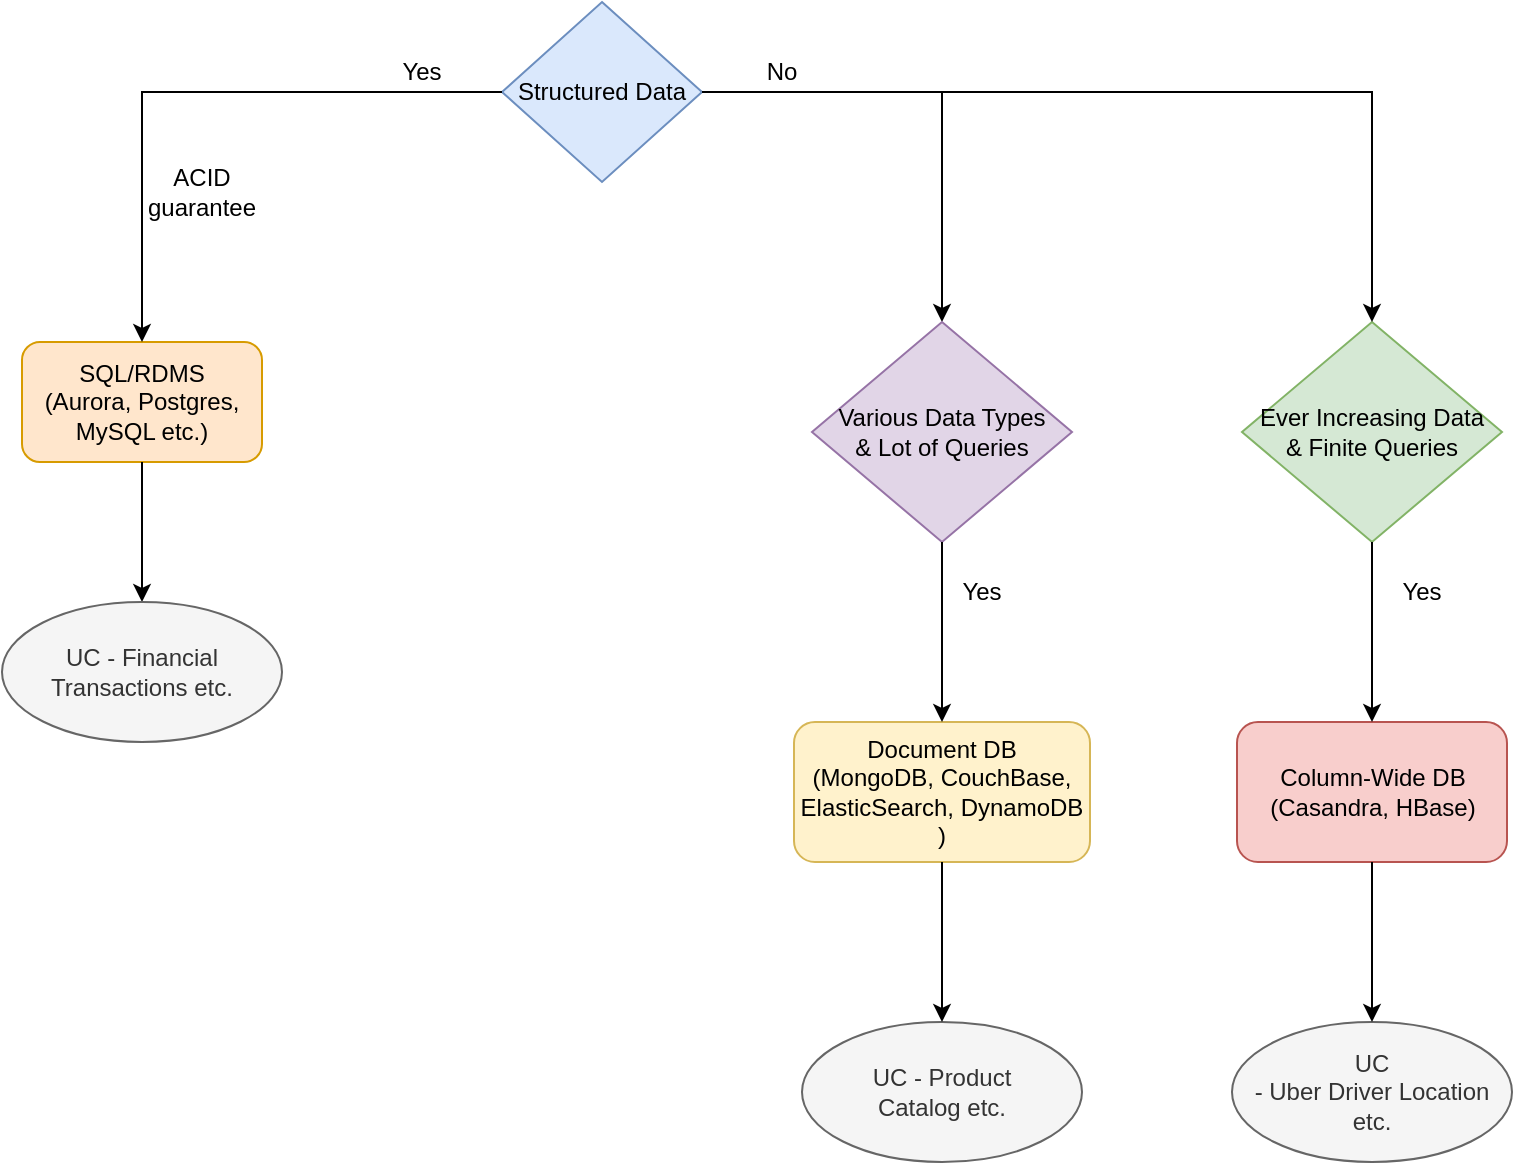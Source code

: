 <mxfile version="20.3.6" type="github">
  <diagram id="WJcpJdLpVQAO5bj-L5qH" name="Page-1">
    <mxGraphModel dx="946" dy="526" grid="1" gridSize="10" guides="1" tooltips="1" connect="1" arrows="1" fold="1" page="1" pageScale="1" pageWidth="850" pageHeight="1100" math="0" shadow="0">
      <root>
        <mxCell id="0" />
        <mxCell id="1" parent="0" />
        <mxCell id="1aiNwclXw_bC3SveTIxH-3" value="Structured Data" style="rhombus;whiteSpace=wrap;html=1;fillColor=#dae8fc;strokeColor=#6c8ebf;" vertex="1" parent="1">
          <mxGeometry x="400" y="70" width="100" height="90" as="geometry" />
        </mxCell>
        <mxCell id="1aiNwclXw_bC3SveTIxH-4" value="&lt;div&gt;SQL/RDMS &lt;br&gt;&lt;/div&gt;&lt;div&gt;(Aurora, Postgres, MySQL etc.)&lt;br&gt;&lt;/div&gt;" style="rounded=1;whiteSpace=wrap;html=1;fillColor=#ffe6cc;strokeColor=#d79b00;" vertex="1" parent="1">
          <mxGeometry x="160" y="240" width="120" height="60" as="geometry" />
        </mxCell>
        <mxCell id="1aiNwclXw_bC3SveTIxH-7" value="" style="endArrow=classic;html=1;rounded=0;exitX=0;exitY=0.5;exitDx=0;exitDy=0;entryX=0.5;entryY=0;entryDx=0;entryDy=0;edgeStyle=orthogonalEdgeStyle;" edge="1" parent="1" source="1aiNwclXw_bC3SveTIxH-3" target="1aiNwclXw_bC3SveTIxH-4">
          <mxGeometry width="50" height="50" relative="1" as="geometry">
            <mxPoint x="400" y="340" as="sourcePoint" />
            <mxPoint x="450" y="290" as="targetPoint" />
          </mxGeometry>
        </mxCell>
        <mxCell id="1aiNwclXw_bC3SveTIxH-8" value="ACID guarantee" style="text;html=1;strokeColor=none;fillColor=none;align=center;verticalAlign=middle;whiteSpace=wrap;rounded=0;" vertex="1" parent="1">
          <mxGeometry x="220" y="150" width="60" height="30" as="geometry" />
        </mxCell>
        <mxCell id="1aiNwclXw_bC3SveTIxH-9" value="Yes" style="text;html=1;strokeColor=none;fillColor=none;align=center;verticalAlign=middle;whiteSpace=wrap;rounded=0;" vertex="1" parent="1">
          <mxGeometry x="330" y="90" width="60" height="30" as="geometry" />
        </mxCell>
        <mxCell id="1aiNwclXw_bC3SveTIxH-10" value="&lt;div&gt;Document DB&lt;/div&gt;&lt;div&gt;(MongoDB, CouchBase, ElasticSearch, DynamoDB )&lt;br&gt;&lt;/div&gt;" style="rounded=1;whiteSpace=wrap;html=1;fillColor=#fff2cc;strokeColor=#d6b656;" vertex="1" parent="1">
          <mxGeometry x="546" y="430" width="148" height="70" as="geometry" />
        </mxCell>
        <mxCell id="1aiNwclXw_bC3SveTIxH-11" value="" style="endArrow=classic;html=1;rounded=0;exitX=1;exitY=0.5;exitDx=0;exitDy=0;edgeStyle=orthogonalEdgeStyle;entryX=0.5;entryY=0;entryDx=0;entryDy=0;" edge="1" parent="1" source="1aiNwclXw_bC3SveTIxH-3" target="1aiNwclXw_bC3SveTIxH-14">
          <mxGeometry width="50" height="50" relative="1" as="geometry">
            <mxPoint x="530" y="340" as="sourcePoint" />
            <mxPoint x="620" y="230" as="targetPoint" />
          </mxGeometry>
        </mxCell>
        <mxCell id="1aiNwclXw_bC3SveTIxH-14" value="&lt;div&gt;Various Data Types&lt;/div&gt;&lt;div&gt;&amp;amp; Lot of Queries&lt;/div&gt;" style="rhombus;whiteSpace=wrap;html=1;fillColor=#e1d5e7;strokeColor=#9673a6;" vertex="1" parent="1">
          <mxGeometry x="555" y="230" width="130" height="110" as="geometry" />
        </mxCell>
        <mxCell id="1aiNwclXw_bC3SveTIxH-15" value="" style="endArrow=classic;html=1;rounded=0;exitX=0.5;exitY=1;exitDx=0;exitDy=0;entryX=0.5;entryY=0;entryDx=0;entryDy=0;" edge="1" parent="1" source="1aiNwclXw_bC3SveTIxH-14" target="1aiNwclXw_bC3SveTIxH-10">
          <mxGeometry width="50" height="50" relative="1" as="geometry">
            <mxPoint x="430" y="340" as="sourcePoint" />
            <mxPoint x="623" y="440" as="targetPoint" />
          </mxGeometry>
        </mxCell>
        <mxCell id="1aiNwclXw_bC3SveTIxH-16" value="Yes" style="text;html=1;strokeColor=none;fillColor=none;align=center;verticalAlign=middle;whiteSpace=wrap;rounded=0;" vertex="1" parent="1">
          <mxGeometry x="610" y="350" width="60" height="30" as="geometry" />
        </mxCell>
        <mxCell id="1aiNwclXw_bC3SveTIxH-17" value="&lt;div&gt;Ever Increasing Data&lt;/div&gt;&lt;div&gt;&amp;amp; Finite Queries&lt;br&gt; &lt;/div&gt;" style="rhombus;whiteSpace=wrap;html=1;fillColor=#d5e8d4;strokeColor=#82b366;" vertex="1" parent="1">
          <mxGeometry x="770" y="230" width="130" height="110" as="geometry" />
        </mxCell>
        <mxCell id="1aiNwclXw_bC3SveTIxH-20" value="" style="endArrow=classic;html=1;rounded=0;exitX=1;exitY=0.5;exitDx=0;exitDy=0;entryX=0.5;entryY=0;entryDx=0;entryDy=0;edgeStyle=orthogonalEdgeStyle;" edge="1" parent="1" source="1aiNwclXw_bC3SveTIxH-3" target="1aiNwclXw_bC3SveTIxH-17">
          <mxGeometry width="50" height="50" relative="1" as="geometry">
            <mxPoint x="430" y="390" as="sourcePoint" />
            <mxPoint x="480" y="340" as="targetPoint" />
          </mxGeometry>
        </mxCell>
        <mxCell id="1aiNwclXw_bC3SveTIxH-21" value="&lt;div&gt;Column-Wide DB&lt;br&gt;&lt;/div&gt;&lt;div&gt;(Casandra, HBase)&lt;br&gt;&lt;/div&gt;" style="rounded=1;whiteSpace=wrap;html=1;fillColor=#f8cecc;strokeColor=#b85450;" vertex="1" parent="1">
          <mxGeometry x="767.5" y="430" width="135" height="70" as="geometry" />
        </mxCell>
        <mxCell id="1aiNwclXw_bC3SveTIxH-22" value="" style="endArrow=classic;html=1;rounded=0;exitX=0.5;exitY=1;exitDx=0;exitDy=0;entryX=0.5;entryY=0;entryDx=0;entryDy=0;" edge="1" parent="1" source="1aiNwclXw_bC3SveTIxH-17" target="1aiNwclXw_bC3SveTIxH-21">
          <mxGeometry width="50" height="50" relative="1" as="geometry">
            <mxPoint x="430" y="390" as="sourcePoint" />
            <mxPoint x="480" y="340" as="targetPoint" />
          </mxGeometry>
        </mxCell>
        <mxCell id="1aiNwclXw_bC3SveTIxH-23" value="Yes" style="text;html=1;strokeColor=none;fillColor=none;align=center;verticalAlign=middle;whiteSpace=wrap;rounded=0;" vertex="1" parent="1">
          <mxGeometry x="830" y="350" width="60" height="30" as="geometry" />
        </mxCell>
        <mxCell id="1aiNwclXw_bC3SveTIxH-24" value="No" style="text;html=1;strokeColor=none;fillColor=none;align=center;verticalAlign=middle;whiteSpace=wrap;rounded=0;" vertex="1" parent="1">
          <mxGeometry x="510" y="90" width="60" height="30" as="geometry" />
        </mxCell>
        <mxCell id="1aiNwclXw_bC3SveTIxH-29" value="" style="endArrow=classic;html=1;rounded=0;exitX=0.5;exitY=1;exitDx=0;exitDy=0;entryX=0.5;entryY=0;entryDx=0;entryDy=0;" edge="1" parent="1" source="1aiNwclXw_bC3SveTIxH-4" target="1aiNwclXw_bC3SveTIxH-31">
          <mxGeometry width="50" height="50" relative="1" as="geometry">
            <mxPoint x="430" y="330" as="sourcePoint" />
            <mxPoint x="220" y="360" as="targetPoint" />
          </mxGeometry>
        </mxCell>
        <mxCell id="1aiNwclXw_bC3SveTIxH-31" value="UC - Financial Transactions etc. " style="ellipse;whiteSpace=wrap;html=1;fillColor=#f5f5f5;strokeColor=#666666;fontColor=#333333;" vertex="1" parent="1">
          <mxGeometry x="150" y="370" width="140" height="70" as="geometry" />
        </mxCell>
        <mxCell id="1aiNwclXw_bC3SveTIxH-33" value="&lt;div&gt;UC - Product &lt;br&gt;&lt;/div&gt;&lt;div&gt;Catalog etc.&lt;/div&gt;" style="ellipse;whiteSpace=wrap;html=1;fillColor=#f5f5f5;strokeColor=#666666;fontColor=#333333;" vertex="1" parent="1">
          <mxGeometry x="550" y="580" width="140" height="70" as="geometry" />
        </mxCell>
        <mxCell id="1aiNwclXw_bC3SveTIxH-34" value="&lt;div&gt;UC &lt;br&gt;&lt;/div&gt;&lt;div&gt;- Uber Driver Location etc.&lt;/div&gt;" style="ellipse;whiteSpace=wrap;html=1;fillColor=#f5f5f5;strokeColor=#666666;fontColor=#333333;" vertex="1" parent="1">
          <mxGeometry x="765" y="580" width="140" height="70" as="geometry" />
        </mxCell>
        <mxCell id="1aiNwclXw_bC3SveTIxH-35" value="" style="endArrow=classic;html=1;rounded=0;exitX=0.5;exitY=1;exitDx=0;exitDy=0;" edge="1" parent="1" source="1aiNwclXw_bC3SveTIxH-10" target="1aiNwclXw_bC3SveTIxH-33">
          <mxGeometry width="50" height="50" relative="1" as="geometry">
            <mxPoint x="430" y="430" as="sourcePoint" />
            <mxPoint x="480" y="380" as="targetPoint" />
          </mxGeometry>
        </mxCell>
        <mxCell id="1aiNwclXw_bC3SveTIxH-36" value="" style="endArrow=classic;html=1;rounded=0;exitX=0.5;exitY=1;exitDx=0;exitDy=0;entryX=0.5;entryY=0;entryDx=0;entryDy=0;" edge="1" parent="1" source="1aiNwclXw_bC3SveTIxH-21" target="1aiNwclXw_bC3SveTIxH-34">
          <mxGeometry width="50" height="50" relative="1" as="geometry">
            <mxPoint x="430" y="470" as="sourcePoint" />
            <mxPoint x="480" y="420" as="targetPoint" />
          </mxGeometry>
        </mxCell>
      </root>
    </mxGraphModel>
  </diagram>
</mxfile>
